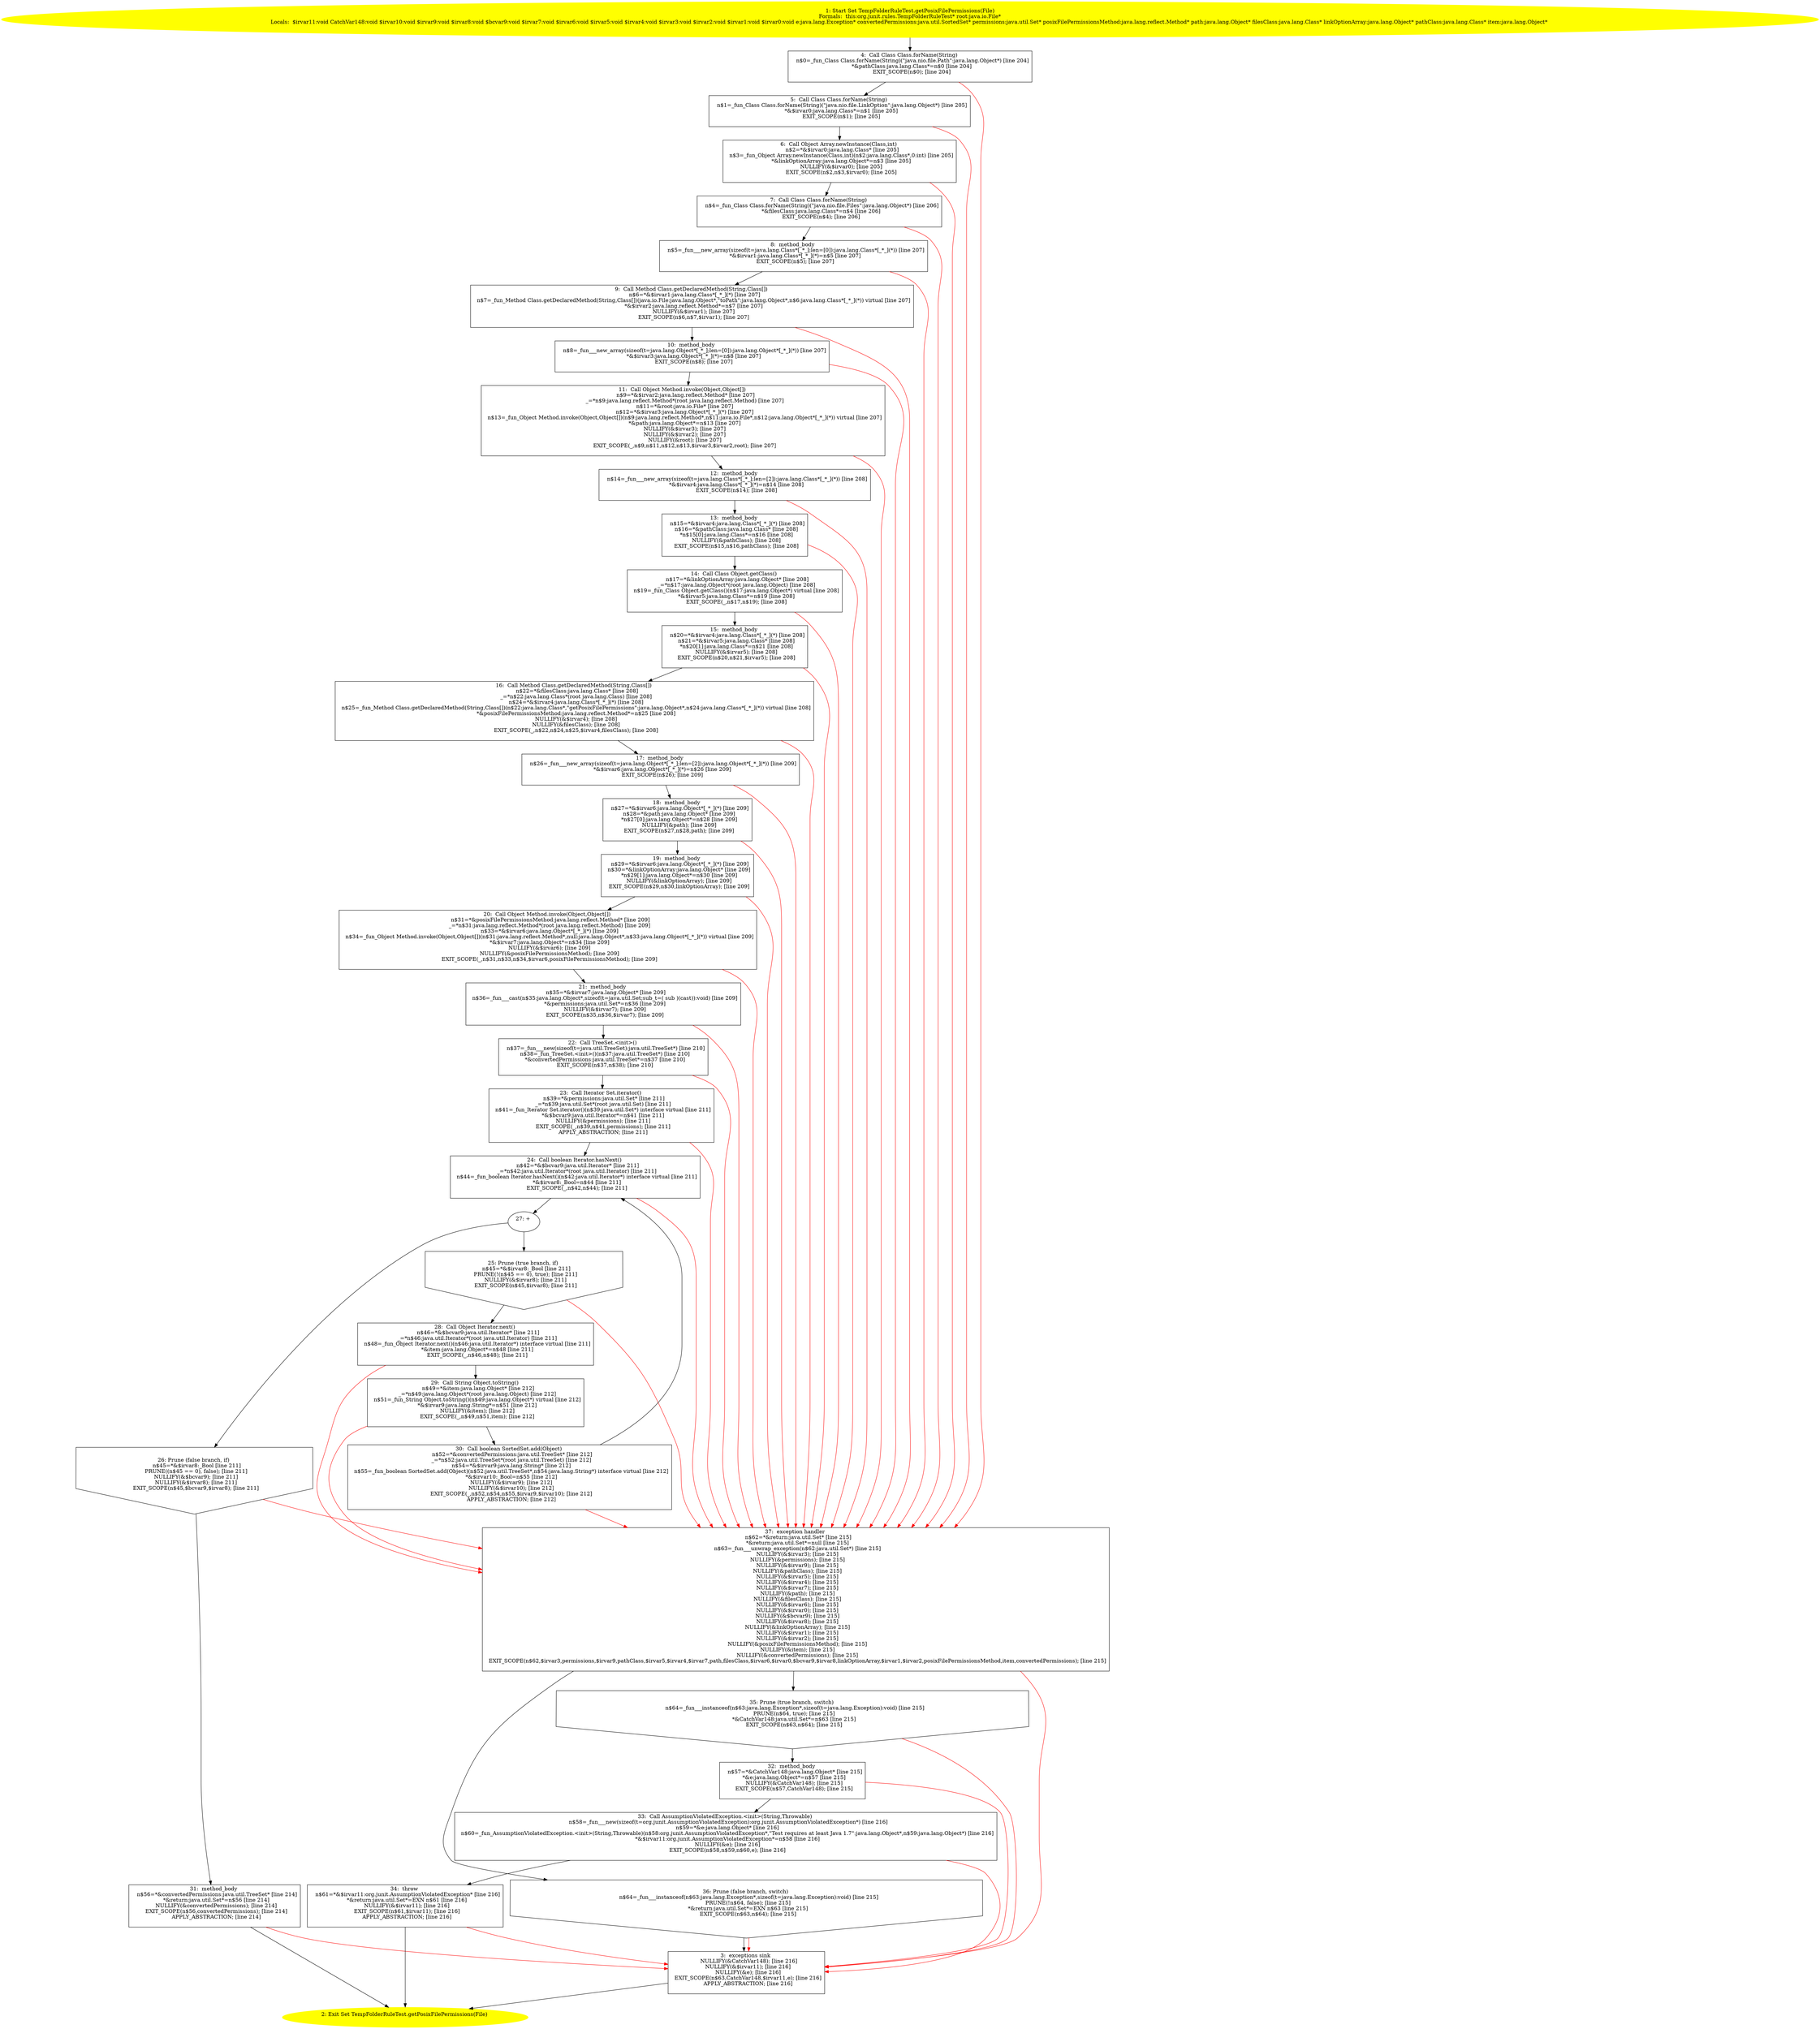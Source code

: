 /* @generated */
digraph cfg {
"org.junit.rules.TempFolderRuleTest.getPosixFilePermissions(java.io.File):java.util.Set.93bdd71adef8058fc2f17665df7888c1_1" [label="1: Start Set TempFolderRuleTest.getPosixFilePermissions(File)\nFormals:  this:org.junit.rules.TempFolderRuleTest* root:java.io.File*\nLocals:  $irvar11:void CatchVar148:void $irvar10:void $irvar9:void $irvar8:void $bcvar9:void $irvar7:void $irvar6:void $irvar5:void $irvar4:void $irvar3:void $irvar2:void $irvar1:void $irvar0:void e:java.lang.Exception* convertedPermissions:java.util.SortedSet* permissions:java.util.Set* posixFilePermissionsMethod:java.lang.reflect.Method* path:java.lang.Object* filesClass:java.lang.Class* linkOptionArray:java.lang.Object* pathClass:java.lang.Class* item:java.lang.Object* \n  " color=yellow style=filled]
	

	 "org.junit.rules.TempFolderRuleTest.getPosixFilePermissions(java.io.File):java.util.Set.93bdd71adef8058fc2f17665df7888c1_1" -> "org.junit.rules.TempFolderRuleTest.getPosixFilePermissions(java.io.File):java.util.Set.93bdd71adef8058fc2f17665df7888c1_4" ;
"org.junit.rules.TempFolderRuleTest.getPosixFilePermissions(java.io.File):java.util.Set.93bdd71adef8058fc2f17665df7888c1_2" [label="2: Exit Set TempFolderRuleTest.getPosixFilePermissions(File) \n  " color=yellow style=filled]
	

"org.junit.rules.TempFolderRuleTest.getPosixFilePermissions(java.io.File):java.util.Set.93bdd71adef8058fc2f17665df7888c1_3" [label="3:  exceptions sink \n   NULLIFY(&CatchVar148); [line 216]\n  NULLIFY(&$irvar11); [line 216]\n  NULLIFY(&e); [line 216]\n  EXIT_SCOPE(n$63,CatchVar148,$irvar11,e); [line 216]\n  APPLY_ABSTRACTION; [line 216]\n " shape="box"]
	

	 "org.junit.rules.TempFolderRuleTest.getPosixFilePermissions(java.io.File):java.util.Set.93bdd71adef8058fc2f17665df7888c1_3" -> "org.junit.rules.TempFolderRuleTest.getPosixFilePermissions(java.io.File):java.util.Set.93bdd71adef8058fc2f17665df7888c1_2" ;
"org.junit.rules.TempFolderRuleTest.getPosixFilePermissions(java.io.File):java.util.Set.93bdd71adef8058fc2f17665df7888c1_4" [label="4:  Call Class Class.forName(String) \n   n$0=_fun_Class Class.forName(String)(\"java.nio.file.Path\":java.lang.Object*) [line 204]\n  *&pathClass:java.lang.Class*=n$0 [line 204]\n  EXIT_SCOPE(n$0); [line 204]\n " shape="box"]
	

	 "org.junit.rules.TempFolderRuleTest.getPosixFilePermissions(java.io.File):java.util.Set.93bdd71adef8058fc2f17665df7888c1_4" -> "org.junit.rules.TempFolderRuleTest.getPosixFilePermissions(java.io.File):java.util.Set.93bdd71adef8058fc2f17665df7888c1_5" ;
	 "org.junit.rules.TempFolderRuleTest.getPosixFilePermissions(java.io.File):java.util.Set.93bdd71adef8058fc2f17665df7888c1_4" -> "org.junit.rules.TempFolderRuleTest.getPosixFilePermissions(java.io.File):java.util.Set.93bdd71adef8058fc2f17665df7888c1_37" [color="red" ];
"org.junit.rules.TempFolderRuleTest.getPosixFilePermissions(java.io.File):java.util.Set.93bdd71adef8058fc2f17665df7888c1_5" [label="5:  Call Class Class.forName(String) \n   n$1=_fun_Class Class.forName(String)(\"java.nio.file.LinkOption\":java.lang.Object*) [line 205]\n  *&$irvar0:java.lang.Class*=n$1 [line 205]\n  EXIT_SCOPE(n$1); [line 205]\n " shape="box"]
	

	 "org.junit.rules.TempFolderRuleTest.getPosixFilePermissions(java.io.File):java.util.Set.93bdd71adef8058fc2f17665df7888c1_5" -> "org.junit.rules.TempFolderRuleTest.getPosixFilePermissions(java.io.File):java.util.Set.93bdd71adef8058fc2f17665df7888c1_6" ;
	 "org.junit.rules.TempFolderRuleTest.getPosixFilePermissions(java.io.File):java.util.Set.93bdd71adef8058fc2f17665df7888c1_5" -> "org.junit.rules.TempFolderRuleTest.getPosixFilePermissions(java.io.File):java.util.Set.93bdd71adef8058fc2f17665df7888c1_37" [color="red" ];
"org.junit.rules.TempFolderRuleTest.getPosixFilePermissions(java.io.File):java.util.Set.93bdd71adef8058fc2f17665df7888c1_6" [label="6:  Call Object Array.newInstance(Class,int) \n   n$2=*&$irvar0:java.lang.Class* [line 205]\n  n$3=_fun_Object Array.newInstance(Class,int)(n$2:java.lang.Class*,0:int) [line 205]\n  *&linkOptionArray:java.lang.Object*=n$3 [line 205]\n  NULLIFY(&$irvar0); [line 205]\n  EXIT_SCOPE(n$2,n$3,$irvar0); [line 205]\n " shape="box"]
	

	 "org.junit.rules.TempFolderRuleTest.getPosixFilePermissions(java.io.File):java.util.Set.93bdd71adef8058fc2f17665df7888c1_6" -> "org.junit.rules.TempFolderRuleTest.getPosixFilePermissions(java.io.File):java.util.Set.93bdd71adef8058fc2f17665df7888c1_7" ;
	 "org.junit.rules.TempFolderRuleTest.getPosixFilePermissions(java.io.File):java.util.Set.93bdd71adef8058fc2f17665df7888c1_6" -> "org.junit.rules.TempFolderRuleTest.getPosixFilePermissions(java.io.File):java.util.Set.93bdd71adef8058fc2f17665df7888c1_37" [color="red" ];
"org.junit.rules.TempFolderRuleTest.getPosixFilePermissions(java.io.File):java.util.Set.93bdd71adef8058fc2f17665df7888c1_7" [label="7:  Call Class Class.forName(String) \n   n$4=_fun_Class Class.forName(String)(\"java.nio.file.Files\":java.lang.Object*) [line 206]\n  *&filesClass:java.lang.Class*=n$4 [line 206]\n  EXIT_SCOPE(n$4); [line 206]\n " shape="box"]
	

	 "org.junit.rules.TempFolderRuleTest.getPosixFilePermissions(java.io.File):java.util.Set.93bdd71adef8058fc2f17665df7888c1_7" -> "org.junit.rules.TempFolderRuleTest.getPosixFilePermissions(java.io.File):java.util.Set.93bdd71adef8058fc2f17665df7888c1_8" ;
	 "org.junit.rules.TempFolderRuleTest.getPosixFilePermissions(java.io.File):java.util.Set.93bdd71adef8058fc2f17665df7888c1_7" -> "org.junit.rules.TempFolderRuleTest.getPosixFilePermissions(java.io.File):java.util.Set.93bdd71adef8058fc2f17665df7888c1_37" [color="red" ];
"org.junit.rules.TempFolderRuleTest.getPosixFilePermissions(java.io.File):java.util.Set.93bdd71adef8058fc2f17665df7888c1_8" [label="8:  method_body \n   n$5=_fun___new_array(sizeof(t=java.lang.Class*[_*_];len=[0]):java.lang.Class*[_*_](*)) [line 207]\n  *&$irvar1:java.lang.Class*[_*_](*)=n$5 [line 207]\n  EXIT_SCOPE(n$5); [line 207]\n " shape="box"]
	

	 "org.junit.rules.TempFolderRuleTest.getPosixFilePermissions(java.io.File):java.util.Set.93bdd71adef8058fc2f17665df7888c1_8" -> "org.junit.rules.TempFolderRuleTest.getPosixFilePermissions(java.io.File):java.util.Set.93bdd71adef8058fc2f17665df7888c1_9" ;
	 "org.junit.rules.TempFolderRuleTest.getPosixFilePermissions(java.io.File):java.util.Set.93bdd71adef8058fc2f17665df7888c1_8" -> "org.junit.rules.TempFolderRuleTest.getPosixFilePermissions(java.io.File):java.util.Set.93bdd71adef8058fc2f17665df7888c1_37" [color="red" ];
"org.junit.rules.TempFolderRuleTest.getPosixFilePermissions(java.io.File):java.util.Set.93bdd71adef8058fc2f17665df7888c1_9" [label="9:  Call Method Class.getDeclaredMethod(String,Class[]) \n   n$6=*&$irvar1:java.lang.Class*[_*_](*) [line 207]\n  n$7=_fun_Method Class.getDeclaredMethod(String,Class[])(java.io.File:java.lang.Object*,\"toPath\":java.lang.Object*,n$6:java.lang.Class*[_*_](*)) virtual [line 207]\n  *&$irvar2:java.lang.reflect.Method*=n$7 [line 207]\n  NULLIFY(&$irvar1); [line 207]\n  EXIT_SCOPE(n$6,n$7,$irvar1); [line 207]\n " shape="box"]
	

	 "org.junit.rules.TempFolderRuleTest.getPosixFilePermissions(java.io.File):java.util.Set.93bdd71adef8058fc2f17665df7888c1_9" -> "org.junit.rules.TempFolderRuleTest.getPosixFilePermissions(java.io.File):java.util.Set.93bdd71adef8058fc2f17665df7888c1_10" ;
	 "org.junit.rules.TempFolderRuleTest.getPosixFilePermissions(java.io.File):java.util.Set.93bdd71adef8058fc2f17665df7888c1_9" -> "org.junit.rules.TempFolderRuleTest.getPosixFilePermissions(java.io.File):java.util.Set.93bdd71adef8058fc2f17665df7888c1_37" [color="red" ];
"org.junit.rules.TempFolderRuleTest.getPosixFilePermissions(java.io.File):java.util.Set.93bdd71adef8058fc2f17665df7888c1_10" [label="10:  method_body \n   n$8=_fun___new_array(sizeof(t=java.lang.Object*[_*_];len=[0]):java.lang.Object*[_*_](*)) [line 207]\n  *&$irvar3:java.lang.Object*[_*_](*)=n$8 [line 207]\n  EXIT_SCOPE(n$8); [line 207]\n " shape="box"]
	

	 "org.junit.rules.TempFolderRuleTest.getPosixFilePermissions(java.io.File):java.util.Set.93bdd71adef8058fc2f17665df7888c1_10" -> "org.junit.rules.TempFolderRuleTest.getPosixFilePermissions(java.io.File):java.util.Set.93bdd71adef8058fc2f17665df7888c1_11" ;
	 "org.junit.rules.TempFolderRuleTest.getPosixFilePermissions(java.io.File):java.util.Set.93bdd71adef8058fc2f17665df7888c1_10" -> "org.junit.rules.TempFolderRuleTest.getPosixFilePermissions(java.io.File):java.util.Set.93bdd71adef8058fc2f17665df7888c1_37" [color="red" ];
"org.junit.rules.TempFolderRuleTest.getPosixFilePermissions(java.io.File):java.util.Set.93bdd71adef8058fc2f17665df7888c1_11" [label="11:  Call Object Method.invoke(Object,Object[]) \n   n$9=*&$irvar2:java.lang.reflect.Method* [line 207]\n  _=*n$9:java.lang.reflect.Method*(root java.lang.reflect.Method) [line 207]\n  n$11=*&root:java.io.File* [line 207]\n  n$12=*&$irvar3:java.lang.Object*[_*_](*) [line 207]\n  n$13=_fun_Object Method.invoke(Object,Object[])(n$9:java.lang.reflect.Method*,n$11:java.io.File*,n$12:java.lang.Object*[_*_](*)) virtual [line 207]\n  *&path:java.lang.Object*=n$13 [line 207]\n  NULLIFY(&$irvar3); [line 207]\n  NULLIFY(&$irvar2); [line 207]\n  NULLIFY(&root); [line 207]\n  EXIT_SCOPE(_,n$9,n$11,n$12,n$13,$irvar3,$irvar2,root); [line 207]\n " shape="box"]
	

	 "org.junit.rules.TempFolderRuleTest.getPosixFilePermissions(java.io.File):java.util.Set.93bdd71adef8058fc2f17665df7888c1_11" -> "org.junit.rules.TempFolderRuleTest.getPosixFilePermissions(java.io.File):java.util.Set.93bdd71adef8058fc2f17665df7888c1_12" ;
	 "org.junit.rules.TempFolderRuleTest.getPosixFilePermissions(java.io.File):java.util.Set.93bdd71adef8058fc2f17665df7888c1_11" -> "org.junit.rules.TempFolderRuleTest.getPosixFilePermissions(java.io.File):java.util.Set.93bdd71adef8058fc2f17665df7888c1_37" [color="red" ];
"org.junit.rules.TempFolderRuleTest.getPosixFilePermissions(java.io.File):java.util.Set.93bdd71adef8058fc2f17665df7888c1_12" [label="12:  method_body \n   n$14=_fun___new_array(sizeof(t=java.lang.Class*[_*_];len=[2]):java.lang.Class*[_*_](*)) [line 208]\n  *&$irvar4:java.lang.Class*[_*_](*)=n$14 [line 208]\n  EXIT_SCOPE(n$14); [line 208]\n " shape="box"]
	

	 "org.junit.rules.TempFolderRuleTest.getPosixFilePermissions(java.io.File):java.util.Set.93bdd71adef8058fc2f17665df7888c1_12" -> "org.junit.rules.TempFolderRuleTest.getPosixFilePermissions(java.io.File):java.util.Set.93bdd71adef8058fc2f17665df7888c1_13" ;
	 "org.junit.rules.TempFolderRuleTest.getPosixFilePermissions(java.io.File):java.util.Set.93bdd71adef8058fc2f17665df7888c1_12" -> "org.junit.rules.TempFolderRuleTest.getPosixFilePermissions(java.io.File):java.util.Set.93bdd71adef8058fc2f17665df7888c1_37" [color="red" ];
"org.junit.rules.TempFolderRuleTest.getPosixFilePermissions(java.io.File):java.util.Set.93bdd71adef8058fc2f17665df7888c1_13" [label="13:  method_body \n   n$15=*&$irvar4:java.lang.Class*[_*_](*) [line 208]\n  n$16=*&pathClass:java.lang.Class* [line 208]\n  *n$15[0]:java.lang.Class*=n$16 [line 208]\n  NULLIFY(&pathClass); [line 208]\n  EXIT_SCOPE(n$15,n$16,pathClass); [line 208]\n " shape="box"]
	

	 "org.junit.rules.TempFolderRuleTest.getPosixFilePermissions(java.io.File):java.util.Set.93bdd71adef8058fc2f17665df7888c1_13" -> "org.junit.rules.TempFolderRuleTest.getPosixFilePermissions(java.io.File):java.util.Set.93bdd71adef8058fc2f17665df7888c1_14" ;
	 "org.junit.rules.TempFolderRuleTest.getPosixFilePermissions(java.io.File):java.util.Set.93bdd71adef8058fc2f17665df7888c1_13" -> "org.junit.rules.TempFolderRuleTest.getPosixFilePermissions(java.io.File):java.util.Set.93bdd71adef8058fc2f17665df7888c1_37" [color="red" ];
"org.junit.rules.TempFolderRuleTest.getPosixFilePermissions(java.io.File):java.util.Set.93bdd71adef8058fc2f17665df7888c1_14" [label="14:  Call Class Object.getClass() \n   n$17=*&linkOptionArray:java.lang.Object* [line 208]\n  _=*n$17:java.lang.Object*(root java.lang.Object) [line 208]\n  n$19=_fun_Class Object.getClass()(n$17:java.lang.Object*) virtual [line 208]\n  *&$irvar5:java.lang.Class*=n$19 [line 208]\n  EXIT_SCOPE(_,n$17,n$19); [line 208]\n " shape="box"]
	

	 "org.junit.rules.TempFolderRuleTest.getPosixFilePermissions(java.io.File):java.util.Set.93bdd71adef8058fc2f17665df7888c1_14" -> "org.junit.rules.TempFolderRuleTest.getPosixFilePermissions(java.io.File):java.util.Set.93bdd71adef8058fc2f17665df7888c1_15" ;
	 "org.junit.rules.TempFolderRuleTest.getPosixFilePermissions(java.io.File):java.util.Set.93bdd71adef8058fc2f17665df7888c1_14" -> "org.junit.rules.TempFolderRuleTest.getPosixFilePermissions(java.io.File):java.util.Set.93bdd71adef8058fc2f17665df7888c1_37" [color="red" ];
"org.junit.rules.TempFolderRuleTest.getPosixFilePermissions(java.io.File):java.util.Set.93bdd71adef8058fc2f17665df7888c1_15" [label="15:  method_body \n   n$20=*&$irvar4:java.lang.Class*[_*_](*) [line 208]\n  n$21=*&$irvar5:java.lang.Class* [line 208]\n  *n$20[1]:java.lang.Class*=n$21 [line 208]\n  NULLIFY(&$irvar5); [line 208]\n  EXIT_SCOPE(n$20,n$21,$irvar5); [line 208]\n " shape="box"]
	

	 "org.junit.rules.TempFolderRuleTest.getPosixFilePermissions(java.io.File):java.util.Set.93bdd71adef8058fc2f17665df7888c1_15" -> "org.junit.rules.TempFolderRuleTest.getPosixFilePermissions(java.io.File):java.util.Set.93bdd71adef8058fc2f17665df7888c1_16" ;
	 "org.junit.rules.TempFolderRuleTest.getPosixFilePermissions(java.io.File):java.util.Set.93bdd71adef8058fc2f17665df7888c1_15" -> "org.junit.rules.TempFolderRuleTest.getPosixFilePermissions(java.io.File):java.util.Set.93bdd71adef8058fc2f17665df7888c1_37" [color="red" ];
"org.junit.rules.TempFolderRuleTest.getPosixFilePermissions(java.io.File):java.util.Set.93bdd71adef8058fc2f17665df7888c1_16" [label="16:  Call Method Class.getDeclaredMethod(String,Class[]) \n   n$22=*&filesClass:java.lang.Class* [line 208]\n  _=*n$22:java.lang.Class*(root java.lang.Class) [line 208]\n  n$24=*&$irvar4:java.lang.Class*[_*_](*) [line 208]\n  n$25=_fun_Method Class.getDeclaredMethod(String,Class[])(n$22:java.lang.Class*,\"getPosixFilePermissions\":java.lang.Object*,n$24:java.lang.Class*[_*_](*)) virtual [line 208]\n  *&posixFilePermissionsMethod:java.lang.reflect.Method*=n$25 [line 208]\n  NULLIFY(&$irvar4); [line 208]\n  NULLIFY(&filesClass); [line 208]\n  EXIT_SCOPE(_,n$22,n$24,n$25,$irvar4,filesClass); [line 208]\n " shape="box"]
	

	 "org.junit.rules.TempFolderRuleTest.getPosixFilePermissions(java.io.File):java.util.Set.93bdd71adef8058fc2f17665df7888c1_16" -> "org.junit.rules.TempFolderRuleTest.getPosixFilePermissions(java.io.File):java.util.Set.93bdd71adef8058fc2f17665df7888c1_17" ;
	 "org.junit.rules.TempFolderRuleTest.getPosixFilePermissions(java.io.File):java.util.Set.93bdd71adef8058fc2f17665df7888c1_16" -> "org.junit.rules.TempFolderRuleTest.getPosixFilePermissions(java.io.File):java.util.Set.93bdd71adef8058fc2f17665df7888c1_37" [color="red" ];
"org.junit.rules.TempFolderRuleTest.getPosixFilePermissions(java.io.File):java.util.Set.93bdd71adef8058fc2f17665df7888c1_17" [label="17:  method_body \n   n$26=_fun___new_array(sizeof(t=java.lang.Object*[_*_];len=[2]):java.lang.Object*[_*_](*)) [line 209]\n  *&$irvar6:java.lang.Object*[_*_](*)=n$26 [line 209]\n  EXIT_SCOPE(n$26); [line 209]\n " shape="box"]
	

	 "org.junit.rules.TempFolderRuleTest.getPosixFilePermissions(java.io.File):java.util.Set.93bdd71adef8058fc2f17665df7888c1_17" -> "org.junit.rules.TempFolderRuleTest.getPosixFilePermissions(java.io.File):java.util.Set.93bdd71adef8058fc2f17665df7888c1_18" ;
	 "org.junit.rules.TempFolderRuleTest.getPosixFilePermissions(java.io.File):java.util.Set.93bdd71adef8058fc2f17665df7888c1_17" -> "org.junit.rules.TempFolderRuleTest.getPosixFilePermissions(java.io.File):java.util.Set.93bdd71adef8058fc2f17665df7888c1_37" [color="red" ];
"org.junit.rules.TempFolderRuleTest.getPosixFilePermissions(java.io.File):java.util.Set.93bdd71adef8058fc2f17665df7888c1_18" [label="18:  method_body \n   n$27=*&$irvar6:java.lang.Object*[_*_](*) [line 209]\n  n$28=*&path:java.lang.Object* [line 209]\n  *n$27[0]:java.lang.Object*=n$28 [line 209]\n  NULLIFY(&path); [line 209]\n  EXIT_SCOPE(n$27,n$28,path); [line 209]\n " shape="box"]
	

	 "org.junit.rules.TempFolderRuleTest.getPosixFilePermissions(java.io.File):java.util.Set.93bdd71adef8058fc2f17665df7888c1_18" -> "org.junit.rules.TempFolderRuleTest.getPosixFilePermissions(java.io.File):java.util.Set.93bdd71adef8058fc2f17665df7888c1_19" ;
	 "org.junit.rules.TempFolderRuleTest.getPosixFilePermissions(java.io.File):java.util.Set.93bdd71adef8058fc2f17665df7888c1_18" -> "org.junit.rules.TempFolderRuleTest.getPosixFilePermissions(java.io.File):java.util.Set.93bdd71adef8058fc2f17665df7888c1_37" [color="red" ];
"org.junit.rules.TempFolderRuleTest.getPosixFilePermissions(java.io.File):java.util.Set.93bdd71adef8058fc2f17665df7888c1_19" [label="19:  method_body \n   n$29=*&$irvar6:java.lang.Object*[_*_](*) [line 209]\n  n$30=*&linkOptionArray:java.lang.Object* [line 209]\n  *n$29[1]:java.lang.Object*=n$30 [line 209]\n  NULLIFY(&linkOptionArray); [line 209]\n  EXIT_SCOPE(n$29,n$30,linkOptionArray); [line 209]\n " shape="box"]
	

	 "org.junit.rules.TempFolderRuleTest.getPosixFilePermissions(java.io.File):java.util.Set.93bdd71adef8058fc2f17665df7888c1_19" -> "org.junit.rules.TempFolderRuleTest.getPosixFilePermissions(java.io.File):java.util.Set.93bdd71adef8058fc2f17665df7888c1_20" ;
	 "org.junit.rules.TempFolderRuleTest.getPosixFilePermissions(java.io.File):java.util.Set.93bdd71adef8058fc2f17665df7888c1_19" -> "org.junit.rules.TempFolderRuleTest.getPosixFilePermissions(java.io.File):java.util.Set.93bdd71adef8058fc2f17665df7888c1_37" [color="red" ];
"org.junit.rules.TempFolderRuleTest.getPosixFilePermissions(java.io.File):java.util.Set.93bdd71adef8058fc2f17665df7888c1_20" [label="20:  Call Object Method.invoke(Object,Object[]) \n   n$31=*&posixFilePermissionsMethod:java.lang.reflect.Method* [line 209]\n  _=*n$31:java.lang.reflect.Method*(root java.lang.reflect.Method) [line 209]\n  n$33=*&$irvar6:java.lang.Object*[_*_](*) [line 209]\n  n$34=_fun_Object Method.invoke(Object,Object[])(n$31:java.lang.reflect.Method*,null:java.lang.Object*,n$33:java.lang.Object*[_*_](*)) virtual [line 209]\n  *&$irvar7:java.lang.Object*=n$34 [line 209]\n  NULLIFY(&$irvar6); [line 209]\n  NULLIFY(&posixFilePermissionsMethod); [line 209]\n  EXIT_SCOPE(_,n$31,n$33,n$34,$irvar6,posixFilePermissionsMethod); [line 209]\n " shape="box"]
	

	 "org.junit.rules.TempFolderRuleTest.getPosixFilePermissions(java.io.File):java.util.Set.93bdd71adef8058fc2f17665df7888c1_20" -> "org.junit.rules.TempFolderRuleTest.getPosixFilePermissions(java.io.File):java.util.Set.93bdd71adef8058fc2f17665df7888c1_21" ;
	 "org.junit.rules.TempFolderRuleTest.getPosixFilePermissions(java.io.File):java.util.Set.93bdd71adef8058fc2f17665df7888c1_20" -> "org.junit.rules.TempFolderRuleTest.getPosixFilePermissions(java.io.File):java.util.Set.93bdd71adef8058fc2f17665df7888c1_37" [color="red" ];
"org.junit.rules.TempFolderRuleTest.getPosixFilePermissions(java.io.File):java.util.Set.93bdd71adef8058fc2f17665df7888c1_21" [label="21:  method_body \n   n$35=*&$irvar7:java.lang.Object* [line 209]\n  n$36=_fun___cast(n$35:java.lang.Object*,sizeof(t=java.util.Set;sub_t=( sub )(cast)):void) [line 209]\n  *&permissions:java.util.Set*=n$36 [line 209]\n  NULLIFY(&$irvar7); [line 209]\n  EXIT_SCOPE(n$35,n$36,$irvar7); [line 209]\n " shape="box"]
	

	 "org.junit.rules.TempFolderRuleTest.getPosixFilePermissions(java.io.File):java.util.Set.93bdd71adef8058fc2f17665df7888c1_21" -> "org.junit.rules.TempFolderRuleTest.getPosixFilePermissions(java.io.File):java.util.Set.93bdd71adef8058fc2f17665df7888c1_22" ;
	 "org.junit.rules.TempFolderRuleTest.getPosixFilePermissions(java.io.File):java.util.Set.93bdd71adef8058fc2f17665df7888c1_21" -> "org.junit.rules.TempFolderRuleTest.getPosixFilePermissions(java.io.File):java.util.Set.93bdd71adef8058fc2f17665df7888c1_37" [color="red" ];
"org.junit.rules.TempFolderRuleTest.getPosixFilePermissions(java.io.File):java.util.Set.93bdd71adef8058fc2f17665df7888c1_22" [label="22:  Call TreeSet.<init>() \n   n$37=_fun___new(sizeof(t=java.util.TreeSet):java.util.TreeSet*) [line 210]\n  n$38=_fun_TreeSet.<init>()(n$37:java.util.TreeSet*) [line 210]\n  *&convertedPermissions:java.util.TreeSet*=n$37 [line 210]\n  EXIT_SCOPE(n$37,n$38); [line 210]\n " shape="box"]
	

	 "org.junit.rules.TempFolderRuleTest.getPosixFilePermissions(java.io.File):java.util.Set.93bdd71adef8058fc2f17665df7888c1_22" -> "org.junit.rules.TempFolderRuleTest.getPosixFilePermissions(java.io.File):java.util.Set.93bdd71adef8058fc2f17665df7888c1_23" ;
	 "org.junit.rules.TempFolderRuleTest.getPosixFilePermissions(java.io.File):java.util.Set.93bdd71adef8058fc2f17665df7888c1_22" -> "org.junit.rules.TempFolderRuleTest.getPosixFilePermissions(java.io.File):java.util.Set.93bdd71adef8058fc2f17665df7888c1_37" [color="red" ];
"org.junit.rules.TempFolderRuleTest.getPosixFilePermissions(java.io.File):java.util.Set.93bdd71adef8058fc2f17665df7888c1_23" [label="23:  Call Iterator Set.iterator() \n   n$39=*&permissions:java.util.Set* [line 211]\n  _=*n$39:java.util.Set*(root java.util.Set) [line 211]\n  n$41=_fun_Iterator Set.iterator()(n$39:java.util.Set*) interface virtual [line 211]\n  *&$bcvar9:java.util.Iterator*=n$41 [line 211]\n  NULLIFY(&permissions); [line 211]\n  EXIT_SCOPE(_,n$39,n$41,permissions); [line 211]\n  APPLY_ABSTRACTION; [line 211]\n " shape="box"]
	

	 "org.junit.rules.TempFolderRuleTest.getPosixFilePermissions(java.io.File):java.util.Set.93bdd71adef8058fc2f17665df7888c1_23" -> "org.junit.rules.TempFolderRuleTest.getPosixFilePermissions(java.io.File):java.util.Set.93bdd71adef8058fc2f17665df7888c1_24" ;
	 "org.junit.rules.TempFolderRuleTest.getPosixFilePermissions(java.io.File):java.util.Set.93bdd71adef8058fc2f17665df7888c1_23" -> "org.junit.rules.TempFolderRuleTest.getPosixFilePermissions(java.io.File):java.util.Set.93bdd71adef8058fc2f17665df7888c1_37" [color="red" ];
"org.junit.rules.TempFolderRuleTest.getPosixFilePermissions(java.io.File):java.util.Set.93bdd71adef8058fc2f17665df7888c1_24" [label="24:  Call boolean Iterator.hasNext() \n   n$42=*&$bcvar9:java.util.Iterator* [line 211]\n  _=*n$42:java.util.Iterator*(root java.util.Iterator) [line 211]\n  n$44=_fun_boolean Iterator.hasNext()(n$42:java.util.Iterator*) interface virtual [line 211]\n  *&$irvar8:_Bool=n$44 [line 211]\n  EXIT_SCOPE(_,n$42,n$44); [line 211]\n " shape="box"]
	

	 "org.junit.rules.TempFolderRuleTest.getPosixFilePermissions(java.io.File):java.util.Set.93bdd71adef8058fc2f17665df7888c1_24" -> "org.junit.rules.TempFolderRuleTest.getPosixFilePermissions(java.io.File):java.util.Set.93bdd71adef8058fc2f17665df7888c1_27" ;
	 "org.junit.rules.TempFolderRuleTest.getPosixFilePermissions(java.io.File):java.util.Set.93bdd71adef8058fc2f17665df7888c1_24" -> "org.junit.rules.TempFolderRuleTest.getPosixFilePermissions(java.io.File):java.util.Set.93bdd71adef8058fc2f17665df7888c1_37" [color="red" ];
"org.junit.rules.TempFolderRuleTest.getPosixFilePermissions(java.io.File):java.util.Set.93bdd71adef8058fc2f17665df7888c1_25" [label="25: Prune (true branch, if) \n   n$45=*&$irvar8:_Bool [line 211]\n  PRUNE(!(n$45 == 0), true); [line 211]\n  NULLIFY(&$irvar8); [line 211]\n  EXIT_SCOPE(n$45,$irvar8); [line 211]\n " shape="invhouse"]
	

	 "org.junit.rules.TempFolderRuleTest.getPosixFilePermissions(java.io.File):java.util.Set.93bdd71adef8058fc2f17665df7888c1_25" -> "org.junit.rules.TempFolderRuleTest.getPosixFilePermissions(java.io.File):java.util.Set.93bdd71adef8058fc2f17665df7888c1_28" ;
	 "org.junit.rules.TempFolderRuleTest.getPosixFilePermissions(java.io.File):java.util.Set.93bdd71adef8058fc2f17665df7888c1_25" -> "org.junit.rules.TempFolderRuleTest.getPosixFilePermissions(java.io.File):java.util.Set.93bdd71adef8058fc2f17665df7888c1_37" [color="red" ];
"org.junit.rules.TempFolderRuleTest.getPosixFilePermissions(java.io.File):java.util.Set.93bdd71adef8058fc2f17665df7888c1_26" [label="26: Prune (false branch, if) \n   n$45=*&$irvar8:_Bool [line 211]\n  PRUNE((n$45 == 0), false); [line 211]\n  NULLIFY(&$bcvar9); [line 211]\n  NULLIFY(&$irvar8); [line 211]\n  EXIT_SCOPE(n$45,$bcvar9,$irvar8); [line 211]\n " shape="invhouse"]
	

	 "org.junit.rules.TempFolderRuleTest.getPosixFilePermissions(java.io.File):java.util.Set.93bdd71adef8058fc2f17665df7888c1_26" -> "org.junit.rules.TempFolderRuleTest.getPosixFilePermissions(java.io.File):java.util.Set.93bdd71adef8058fc2f17665df7888c1_31" ;
	 "org.junit.rules.TempFolderRuleTest.getPosixFilePermissions(java.io.File):java.util.Set.93bdd71adef8058fc2f17665df7888c1_26" -> "org.junit.rules.TempFolderRuleTest.getPosixFilePermissions(java.io.File):java.util.Set.93bdd71adef8058fc2f17665df7888c1_37" [color="red" ];
"org.junit.rules.TempFolderRuleTest.getPosixFilePermissions(java.io.File):java.util.Set.93bdd71adef8058fc2f17665df7888c1_27" [label="27: + \n  " ]
	

	 "org.junit.rules.TempFolderRuleTest.getPosixFilePermissions(java.io.File):java.util.Set.93bdd71adef8058fc2f17665df7888c1_27" -> "org.junit.rules.TempFolderRuleTest.getPosixFilePermissions(java.io.File):java.util.Set.93bdd71adef8058fc2f17665df7888c1_25" ;
	 "org.junit.rules.TempFolderRuleTest.getPosixFilePermissions(java.io.File):java.util.Set.93bdd71adef8058fc2f17665df7888c1_27" -> "org.junit.rules.TempFolderRuleTest.getPosixFilePermissions(java.io.File):java.util.Set.93bdd71adef8058fc2f17665df7888c1_26" ;
"org.junit.rules.TempFolderRuleTest.getPosixFilePermissions(java.io.File):java.util.Set.93bdd71adef8058fc2f17665df7888c1_28" [label="28:  Call Object Iterator.next() \n   n$46=*&$bcvar9:java.util.Iterator* [line 211]\n  _=*n$46:java.util.Iterator*(root java.util.Iterator) [line 211]\n  n$48=_fun_Object Iterator.next()(n$46:java.util.Iterator*) interface virtual [line 211]\n  *&item:java.lang.Object*=n$48 [line 211]\n  EXIT_SCOPE(_,n$46,n$48); [line 211]\n " shape="box"]
	

	 "org.junit.rules.TempFolderRuleTest.getPosixFilePermissions(java.io.File):java.util.Set.93bdd71adef8058fc2f17665df7888c1_28" -> "org.junit.rules.TempFolderRuleTest.getPosixFilePermissions(java.io.File):java.util.Set.93bdd71adef8058fc2f17665df7888c1_29" ;
	 "org.junit.rules.TempFolderRuleTest.getPosixFilePermissions(java.io.File):java.util.Set.93bdd71adef8058fc2f17665df7888c1_28" -> "org.junit.rules.TempFolderRuleTest.getPosixFilePermissions(java.io.File):java.util.Set.93bdd71adef8058fc2f17665df7888c1_37" [color="red" ];
"org.junit.rules.TempFolderRuleTest.getPosixFilePermissions(java.io.File):java.util.Set.93bdd71adef8058fc2f17665df7888c1_29" [label="29:  Call String Object.toString() \n   n$49=*&item:java.lang.Object* [line 212]\n  _=*n$49:java.lang.Object*(root java.lang.Object) [line 212]\n  n$51=_fun_String Object.toString()(n$49:java.lang.Object*) virtual [line 212]\n  *&$irvar9:java.lang.String*=n$51 [line 212]\n  NULLIFY(&item); [line 212]\n  EXIT_SCOPE(_,n$49,n$51,item); [line 212]\n " shape="box"]
	

	 "org.junit.rules.TempFolderRuleTest.getPosixFilePermissions(java.io.File):java.util.Set.93bdd71adef8058fc2f17665df7888c1_29" -> "org.junit.rules.TempFolderRuleTest.getPosixFilePermissions(java.io.File):java.util.Set.93bdd71adef8058fc2f17665df7888c1_30" ;
	 "org.junit.rules.TempFolderRuleTest.getPosixFilePermissions(java.io.File):java.util.Set.93bdd71adef8058fc2f17665df7888c1_29" -> "org.junit.rules.TempFolderRuleTest.getPosixFilePermissions(java.io.File):java.util.Set.93bdd71adef8058fc2f17665df7888c1_37" [color="red" ];
"org.junit.rules.TempFolderRuleTest.getPosixFilePermissions(java.io.File):java.util.Set.93bdd71adef8058fc2f17665df7888c1_30" [label="30:  Call boolean SortedSet.add(Object) \n   n$52=*&convertedPermissions:java.util.TreeSet* [line 212]\n  _=*n$52:java.util.TreeSet*(root java.util.TreeSet) [line 212]\n  n$54=*&$irvar9:java.lang.String* [line 212]\n  n$55=_fun_boolean SortedSet.add(Object)(n$52:java.util.TreeSet*,n$54:java.lang.String*) interface virtual [line 212]\n  *&$irvar10:_Bool=n$55 [line 212]\n  NULLIFY(&$irvar9); [line 212]\n  NULLIFY(&$irvar10); [line 212]\n  EXIT_SCOPE(_,n$52,n$54,n$55,$irvar9,$irvar10); [line 212]\n  APPLY_ABSTRACTION; [line 212]\n " shape="box"]
	

	 "org.junit.rules.TempFolderRuleTest.getPosixFilePermissions(java.io.File):java.util.Set.93bdd71adef8058fc2f17665df7888c1_30" -> "org.junit.rules.TempFolderRuleTest.getPosixFilePermissions(java.io.File):java.util.Set.93bdd71adef8058fc2f17665df7888c1_24" ;
	 "org.junit.rules.TempFolderRuleTest.getPosixFilePermissions(java.io.File):java.util.Set.93bdd71adef8058fc2f17665df7888c1_30" -> "org.junit.rules.TempFolderRuleTest.getPosixFilePermissions(java.io.File):java.util.Set.93bdd71adef8058fc2f17665df7888c1_37" [color="red" ];
"org.junit.rules.TempFolderRuleTest.getPosixFilePermissions(java.io.File):java.util.Set.93bdd71adef8058fc2f17665df7888c1_31" [label="31:  method_body \n   n$56=*&convertedPermissions:java.util.TreeSet* [line 214]\n  *&return:java.util.Set*=n$56 [line 214]\n  NULLIFY(&convertedPermissions); [line 214]\n  EXIT_SCOPE(n$56,convertedPermissions); [line 214]\n  APPLY_ABSTRACTION; [line 214]\n " shape="box"]
	

	 "org.junit.rules.TempFolderRuleTest.getPosixFilePermissions(java.io.File):java.util.Set.93bdd71adef8058fc2f17665df7888c1_31" -> "org.junit.rules.TempFolderRuleTest.getPosixFilePermissions(java.io.File):java.util.Set.93bdd71adef8058fc2f17665df7888c1_2" ;
	 "org.junit.rules.TempFolderRuleTest.getPosixFilePermissions(java.io.File):java.util.Set.93bdd71adef8058fc2f17665df7888c1_31" -> "org.junit.rules.TempFolderRuleTest.getPosixFilePermissions(java.io.File):java.util.Set.93bdd71adef8058fc2f17665df7888c1_3" [color="red" ];
"org.junit.rules.TempFolderRuleTest.getPosixFilePermissions(java.io.File):java.util.Set.93bdd71adef8058fc2f17665df7888c1_32" [label="32:  method_body \n   n$57=*&CatchVar148:java.lang.Object* [line 215]\n  *&e:java.lang.Object*=n$57 [line 215]\n  NULLIFY(&CatchVar148); [line 215]\n  EXIT_SCOPE(n$57,CatchVar148); [line 215]\n " shape="box"]
	

	 "org.junit.rules.TempFolderRuleTest.getPosixFilePermissions(java.io.File):java.util.Set.93bdd71adef8058fc2f17665df7888c1_32" -> "org.junit.rules.TempFolderRuleTest.getPosixFilePermissions(java.io.File):java.util.Set.93bdd71adef8058fc2f17665df7888c1_33" ;
	 "org.junit.rules.TempFolderRuleTest.getPosixFilePermissions(java.io.File):java.util.Set.93bdd71adef8058fc2f17665df7888c1_32" -> "org.junit.rules.TempFolderRuleTest.getPosixFilePermissions(java.io.File):java.util.Set.93bdd71adef8058fc2f17665df7888c1_3" [color="red" ];
"org.junit.rules.TempFolderRuleTest.getPosixFilePermissions(java.io.File):java.util.Set.93bdd71adef8058fc2f17665df7888c1_33" [label="33:  Call AssumptionViolatedException.<init>(String,Throwable) \n   n$58=_fun___new(sizeof(t=org.junit.AssumptionViolatedException):org.junit.AssumptionViolatedException*) [line 216]\n  n$59=*&e:java.lang.Object* [line 216]\n  n$60=_fun_AssumptionViolatedException.<init>(String,Throwable)(n$58:org.junit.AssumptionViolatedException*,\"Test requires at least Java 1.7\":java.lang.Object*,n$59:java.lang.Object*) [line 216]\n  *&$irvar11:org.junit.AssumptionViolatedException*=n$58 [line 216]\n  NULLIFY(&e); [line 216]\n  EXIT_SCOPE(n$58,n$59,n$60,e); [line 216]\n " shape="box"]
	

	 "org.junit.rules.TempFolderRuleTest.getPosixFilePermissions(java.io.File):java.util.Set.93bdd71adef8058fc2f17665df7888c1_33" -> "org.junit.rules.TempFolderRuleTest.getPosixFilePermissions(java.io.File):java.util.Set.93bdd71adef8058fc2f17665df7888c1_34" ;
	 "org.junit.rules.TempFolderRuleTest.getPosixFilePermissions(java.io.File):java.util.Set.93bdd71adef8058fc2f17665df7888c1_33" -> "org.junit.rules.TempFolderRuleTest.getPosixFilePermissions(java.io.File):java.util.Set.93bdd71adef8058fc2f17665df7888c1_3" [color="red" ];
"org.junit.rules.TempFolderRuleTest.getPosixFilePermissions(java.io.File):java.util.Set.93bdd71adef8058fc2f17665df7888c1_34" [label="34:  throw \n   n$61=*&$irvar11:org.junit.AssumptionViolatedException* [line 216]\n  *&return:java.util.Set*=EXN n$61 [line 216]\n  NULLIFY(&$irvar11); [line 216]\n  EXIT_SCOPE(n$61,$irvar11); [line 216]\n  APPLY_ABSTRACTION; [line 216]\n " shape="box"]
	

	 "org.junit.rules.TempFolderRuleTest.getPosixFilePermissions(java.io.File):java.util.Set.93bdd71adef8058fc2f17665df7888c1_34" -> "org.junit.rules.TempFolderRuleTest.getPosixFilePermissions(java.io.File):java.util.Set.93bdd71adef8058fc2f17665df7888c1_2" ;
	 "org.junit.rules.TempFolderRuleTest.getPosixFilePermissions(java.io.File):java.util.Set.93bdd71adef8058fc2f17665df7888c1_34" -> "org.junit.rules.TempFolderRuleTest.getPosixFilePermissions(java.io.File):java.util.Set.93bdd71adef8058fc2f17665df7888c1_3" [color="red" ];
"org.junit.rules.TempFolderRuleTest.getPosixFilePermissions(java.io.File):java.util.Set.93bdd71adef8058fc2f17665df7888c1_35" [label="35: Prune (true branch, switch) \n   n$64=_fun___instanceof(n$63:java.lang.Exception*,sizeof(t=java.lang.Exception):void) [line 215]\n  PRUNE(n$64, true); [line 215]\n  *&CatchVar148:java.util.Set*=n$63 [line 215]\n  EXIT_SCOPE(n$63,n$64); [line 215]\n " shape="invhouse"]
	

	 "org.junit.rules.TempFolderRuleTest.getPosixFilePermissions(java.io.File):java.util.Set.93bdd71adef8058fc2f17665df7888c1_35" -> "org.junit.rules.TempFolderRuleTest.getPosixFilePermissions(java.io.File):java.util.Set.93bdd71adef8058fc2f17665df7888c1_32" ;
	 "org.junit.rules.TempFolderRuleTest.getPosixFilePermissions(java.io.File):java.util.Set.93bdd71adef8058fc2f17665df7888c1_35" -> "org.junit.rules.TempFolderRuleTest.getPosixFilePermissions(java.io.File):java.util.Set.93bdd71adef8058fc2f17665df7888c1_3" [color="red" ];
"org.junit.rules.TempFolderRuleTest.getPosixFilePermissions(java.io.File):java.util.Set.93bdd71adef8058fc2f17665df7888c1_36" [label="36: Prune (false branch, switch) \n   n$64=_fun___instanceof(n$63:java.lang.Exception*,sizeof(t=java.lang.Exception):void) [line 215]\n  PRUNE(!n$64, false); [line 215]\n  *&return:java.util.Set*=EXN n$63 [line 215]\n  EXIT_SCOPE(n$63,n$64); [line 215]\n " shape="invhouse"]
	

	 "org.junit.rules.TempFolderRuleTest.getPosixFilePermissions(java.io.File):java.util.Set.93bdd71adef8058fc2f17665df7888c1_36" -> "org.junit.rules.TempFolderRuleTest.getPosixFilePermissions(java.io.File):java.util.Set.93bdd71adef8058fc2f17665df7888c1_3" ;
	 "org.junit.rules.TempFolderRuleTest.getPosixFilePermissions(java.io.File):java.util.Set.93bdd71adef8058fc2f17665df7888c1_36" -> "org.junit.rules.TempFolderRuleTest.getPosixFilePermissions(java.io.File):java.util.Set.93bdd71adef8058fc2f17665df7888c1_3" [color="red" ];
"org.junit.rules.TempFolderRuleTest.getPosixFilePermissions(java.io.File):java.util.Set.93bdd71adef8058fc2f17665df7888c1_37" [label="37:  exception handler \n   n$62=*&return:java.util.Set* [line 215]\n  *&return:java.util.Set*=null [line 215]\n  n$63=_fun___unwrap_exception(n$62:java.util.Set*) [line 215]\n  NULLIFY(&$irvar3); [line 215]\n  NULLIFY(&permissions); [line 215]\n  NULLIFY(&$irvar9); [line 215]\n  NULLIFY(&pathClass); [line 215]\n  NULLIFY(&$irvar5); [line 215]\n  NULLIFY(&$irvar4); [line 215]\n  NULLIFY(&$irvar7); [line 215]\n  NULLIFY(&path); [line 215]\n  NULLIFY(&filesClass); [line 215]\n  NULLIFY(&$irvar6); [line 215]\n  NULLIFY(&$irvar0); [line 215]\n  NULLIFY(&$bcvar9); [line 215]\n  NULLIFY(&$irvar8); [line 215]\n  NULLIFY(&linkOptionArray); [line 215]\n  NULLIFY(&$irvar1); [line 215]\n  NULLIFY(&$irvar2); [line 215]\n  NULLIFY(&posixFilePermissionsMethod); [line 215]\n  NULLIFY(&item); [line 215]\n  NULLIFY(&convertedPermissions); [line 215]\n  EXIT_SCOPE(n$62,$irvar3,permissions,$irvar9,pathClass,$irvar5,$irvar4,$irvar7,path,filesClass,$irvar6,$irvar0,$bcvar9,$irvar8,linkOptionArray,$irvar1,$irvar2,posixFilePermissionsMethod,item,convertedPermissions); [line 215]\n " shape="box"]
	

	 "org.junit.rules.TempFolderRuleTest.getPosixFilePermissions(java.io.File):java.util.Set.93bdd71adef8058fc2f17665df7888c1_37" -> "org.junit.rules.TempFolderRuleTest.getPosixFilePermissions(java.io.File):java.util.Set.93bdd71adef8058fc2f17665df7888c1_35" ;
	 "org.junit.rules.TempFolderRuleTest.getPosixFilePermissions(java.io.File):java.util.Set.93bdd71adef8058fc2f17665df7888c1_37" -> "org.junit.rules.TempFolderRuleTest.getPosixFilePermissions(java.io.File):java.util.Set.93bdd71adef8058fc2f17665df7888c1_36" ;
	 "org.junit.rules.TempFolderRuleTest.getPosixFilePermissions(java.io.File):java.util.Set.93bdd71adef8058fc2f17665df7888c1_37" -> "org.junit.rules.TempFolderRuleTest.getPosixFilePermissions(java.io.File):java.util.Set.93bdd71adef8058fc2f17665df7888c1_3" [color="red" ];
}
